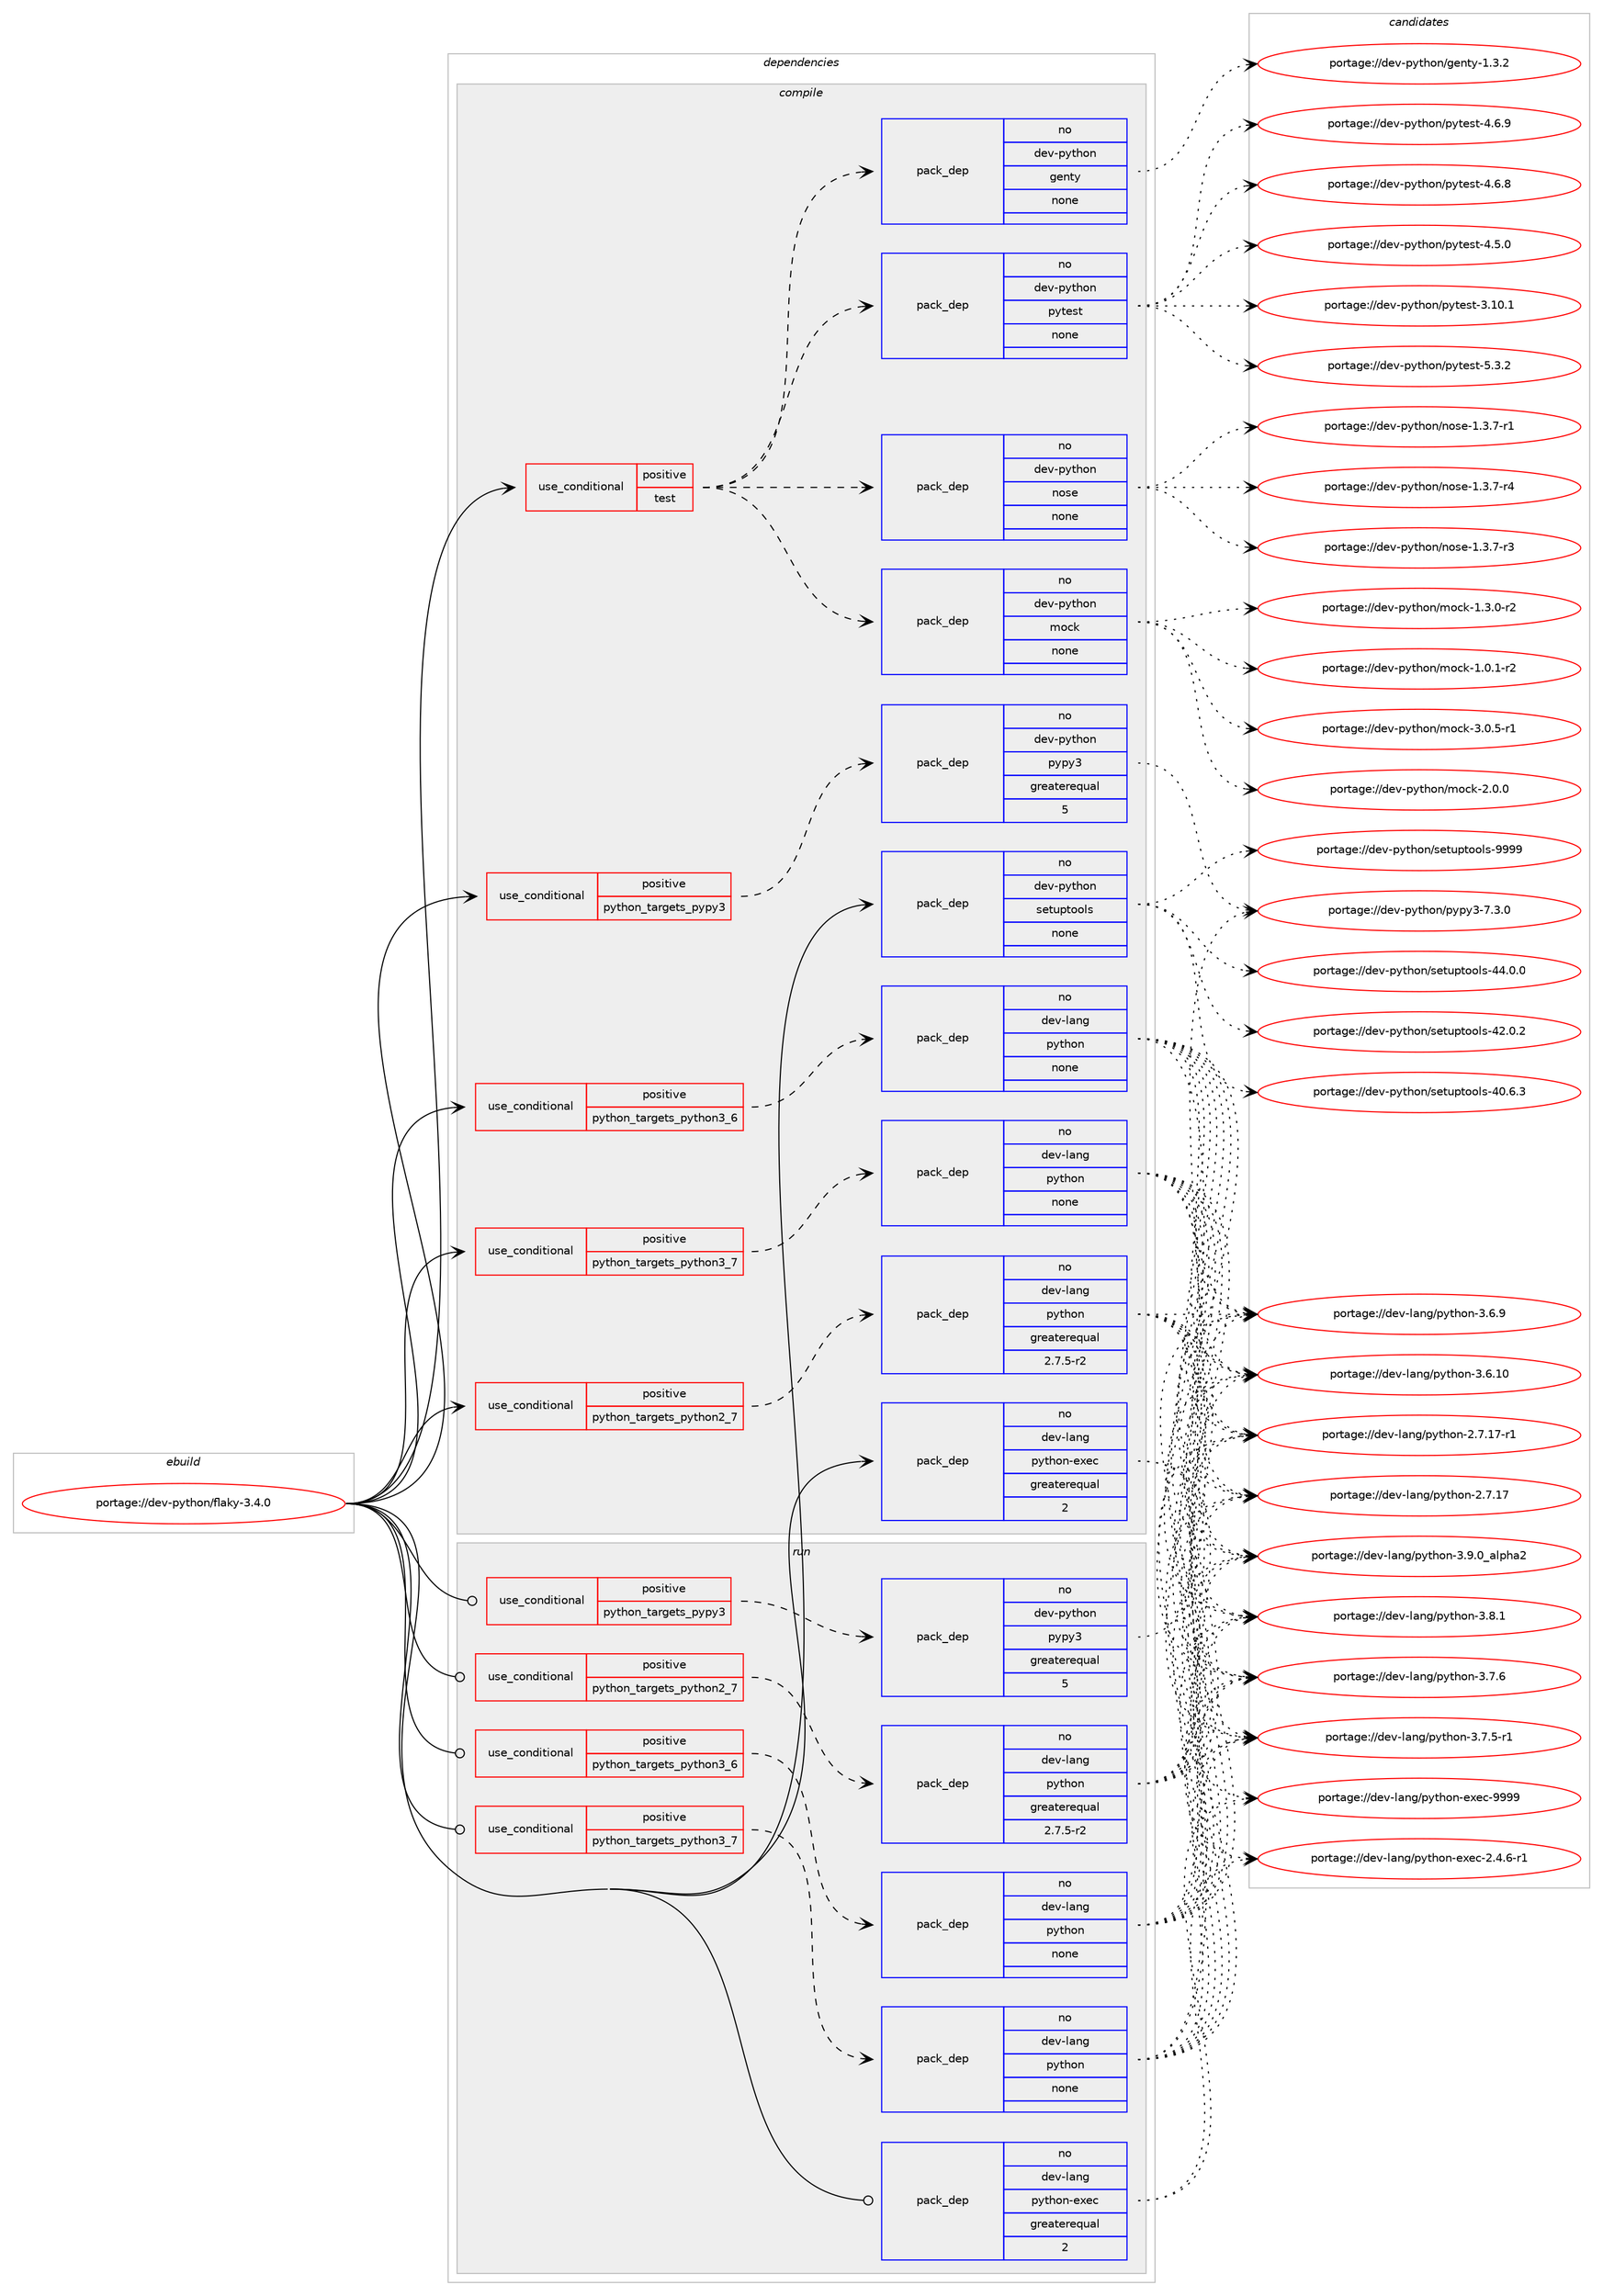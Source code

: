 digraph prolog {

# *************
# Graph options
# *************

newrank=true;
concentrate=true;
compound=true;
graph [rankdir=LR,fontname=Helvetica,fontsize=10,ranksep=1.5];#, ranksep=2.5, nodesep=0.2];
edge  [arrowhead=vee];
node  [fontname=Helvetica,fontsize=10];

# **********
# The ebuild
# **********

subgraph cluster_leftcol {
color=gray;
label=<<i>ebuild</i>>;
id [label="portage://dev-python/flaky-3.4.0", color=red, width=4, href="../dev-python/flaky-3.4.0.svg"];
}

# ****************
# The dependencies
# ****************

subgraph cluster_midcol {
color=gray;
label=<<i>dependencies</i>>;
subgraph cluster_compile {
fillcolor="#eeeeee";
style=filled;
label=<<i>compile</i>>;
subgraph cond115974 {
dependency461238 [label=<<TABLE BORDER="0" CELLBORDER="1" CELLSPACING="0" CELLPADDING="4"><TR><TD ROWSPAN="3" CELLPADDING="10">use_conditional</TD></TR><TR><TD>positive</TD></TR><TR><TD>python_targets_pypy3</TD></TR></TABLE>>, shape=none, color=red];
subgraph pack340274 {
dependency461239 [label=<<TABLE BORDER="0" CELLBORDER="1" CELLSPACING="0" CELLPADDING="4" WIDTH="220"><TR><TD ROWSPAN="6" CELLPADDING="30">pack_dep</TD></TR><TR><TD WIDTH="110">no</TD></TR><TR><TD>dev-python</TD></TR><TR><TD>pypy3</TD></TR><TR><TD>greaterequal</TD></TR><TR><TD>5</TD></TR></TABLE>>, shape=none, color=blue];
}
dependency461238:e -> dependency461239:w [weight=20,style="dashed",arrowhead="vee"];
}
id:e -> dependency461238:w [weight=20,style="solid",arrowhead="vee"];
subgraph cond115975 {
dependency461240 [label=<<TABLE BORDER="0" CELLBORDER="1" CELLSPACING="0" CELLPADDING="4"><TR><TD ROWSPAN="3" CELLPADDING="10">use_conditional</TD></TR><TR><TD>positive</TD></TR><TR><TD>python_targets_python2_7</TD></TR></TABLE>>, shape=none, color=red];
subgraph pack340275 {
dependency461241 [label=<<TABLE BORDER="0" CELLBORDER="1" CELLSPACING="0" CELLPADDING="4" WIDTH="220"><TR><TD ROWSPAN="6" CELLPADDING="30">pack_dep</TD></TR><TR><TD WIDTH="110">no</TD></TR><TR><TD>dev-lang</TD></TR><TR><TD>python</TD></TR><TR><TD>greaterequal</TD></TR><TR><TD>2.7.5-r2</TD></TR></TABLE>>, shape=none, color=blue];
}
dependency461240:e -> dependency461241:w [weight=20,style="dashed",arrowhead="vee"];
}
id:e -> dependency461240:w [weight=20,style="solid",arrowhead="vee"];
subgraph cond115976 {
dependency461242 [label=<<TABLE BORDER="0" CELLBORDER="1" CELLSPACING="0" CELLPADDING="4"><TR><TD ROWSPAN="3" CELLPADDING="10">use_conditional</TD></TR><TR><TD>positive</TD></TR><TR><TD>python_targets_python3_6</TD></TR></TABLE>>, shape=none, color=red];
subgraph pack340276 {
dependency461243 [label=<<TABLE BORDER="0" CELLBORDER="1" CELLSPACING="0" CELLPADDING="4" WIDTH="220"><TR><TD ROWSPAN="6" CELLPADDING="30">pack_dep</TD></TR><TR><TD WIDTH="110">no</TD></TR><TR><TD>dev-lang</TD></TR><TR><TD>python</TD></TR><TR><TD>none</TD></TR><TR><TD></TD></TR></TABLE>>, shape=none, color=blue];
}
dependency461242:e -> dependency461243:w [weight=20,style="dashed",arrowhead="vee"];
}
id:e -> dependency461242:w [weight=20,style="solid",arrowhead="vee"];
subgraph cond115977 {
dependency461244 [label=<<TABLE BORDER="0" CELLBORDER="1" CELLSPACING="0" CELLPADDING="4"><TR><TD ROWSPAN="3" CELLPADDING="10">use_conditional</TD></TR><TR><TD>positive</TD></TR><TR><TD>python_targets_python3_7</TD></TR></TABLE>>, shape=none, color=red];
subgraph pack340277 {
dependency461245 [label=<<TABLE BORDER="0" CELLBORDER="1" CELLSPACING="0" CELLPADDING="4" WIDTH="220"><TR><TD ROWSPAN="6" CELLPADDING="30">pack_dep</TD></TR><TR><TD WIDTH="110">no</TD></TR><TR><TD>dev-lang</TD></TR><TR><TD>python</TD></TR><TR><TD>none</TD></TR><TR><TD></TD></TR></TABLE>>, shape=none, color=blue];
}
dependency461244:e -> dependency461245:w [weight=20,style="dashed",arrowhead="vee"];
}
id:e -> dependency461244:w [weight=20,style="solid",arrowhead="vee"];
subgraph cond115978 {
dependency461246 [label=<<TABLE BORDER="0" CELLBORDER="1" CELLSPACING="0" CELLPADDING="4"><TR><TD ROWSPAN="3" CELLPADDING="10">use_conditional</TD></TR><TR><TD>positive</TD></TR><TR><TD>test</TD></TR></TABLE>>, shape=none, color=red];
subgraph pack340278 {
dependency461247 [label=<<TABLE BORDER="0" CELLBORDER="1" CELLSPACING="0" CELLPADDING="4" WIDTH="220"><TR><TD ROWSPAN="6" CELLPADDING="30">pack_dep</TD></TR><TR><TD WIDTH="110">no</TD></TR><TR><TD>dev-python</TD></TR><TR><TD>genty</TD></TR><TR><TD>none</TD></TR><TR><TD></TD></TR></TABLE>>, shape=none, color=blue];
}
dependency461246:e -> dependency461247:w [weight=20,style="dashed",arrowhead="vee"];
subgraph pack340279 {
dependency461248 [label=<<TABLE BORDER="0" CELLBORDER="1" CELLSPACING="0" CELLPADDING="4" WIDTH="220"><TR><TD ROWSPAN="6" CELLPADDING="30">pack_dep</TD></TR><TR><TD WIDTH="110">no</TD></TR><TR><TD>dev-python</TD></TR><TR><TD>mock</TD></TR><TR><TD>none</TD></TR><TR><TD></TD></TR></TABLE>>, shape=none, color=blue];
}
dependency461246:e -> dependency461248:w [weight=20,style="dashed",arrowhead="vee"];
subgraph pack340280 {
dependency461249 [label=<<TABLE BORDER="0" CELLBORDER="1" CELLSPACING="0" CELLPADDING="4" WIDTH="220"><TR><TD ROWSPAN="6" CELLPADDING="30">pack_dep</TD></TR><TR><TD WIDTH="110">no</TD></TR><TR><TD>dev-python</TD></TR><TR><TD>nose</TD></TR><TR><TD>none</TD></TR><TR><TD></TD></TR></TABLE>>, shape=none, color=blue];
}
dependency461246:e -> dependency461249:w [weight=20,style="dashed",arrowhead="vee"];
subgraph pack340281 {
dependency461250 [label=<<TABLE BORDER="0" CELLBORDER="1" CELLSPACING="0" CELLPADDING="4" WIDTH="220"><TR><TD ROWSPAN="6" CELLPADDING="30">pack_dep</TD></TR><TR><TD WIDTH="110">no</TD></TR><TR><TD>dev-python</TD></TR><TR><TD>pytest</TD></TR><TR><TD>none</TD></TR><TR><TD></TD></TR></TABLE>>, shape=none, color=blue];
}
dependency461246:e -> dependency461250:w [weight=20,style="dashed",arrowhead="vee"];
}
id:e -> dependency461246:w [weight=20,style="solid",arrowhead="vee"];
subgraph pack340282 {
dependency461251 [label=<<TABLE BORDER="0" CELLBORDER="1" CELLSPACING="0" CELLPADDING="4" WIDTH="220"><TR><TD ROWSPAN="6" CELLPADDING="30">pack_dep</TD></TR><TR><TD WIDTH="110">no</TD></TR><TR><TD>dev-lang</TD></TR><TR><TD>python-exec</TD></TR><TR><TD>greaterequal</TD></TR><TR><TD>2</TD></TR></TABLE>>, shape=none, color=blue];
}
id:e -> dependency461251:w [weight=20,style="solid",arrowhead="vee"];
subgraph pack340283 {
dependency461252 [label=<<TABLE BORDER="0" CELLBORDER="1" CELLSPACING="0" CELLPADDING="4" WIDTH="220"><TR><TD ROWSPAN="6" CELLPADDING="30">pack_dep</TD></TR><TR><TD WIDTH="110">no</TD></TR><TR><TD>dev-python</TD></TR><TR><TD>setuptools</TD></TR><TR><TD>none</TD></TR><TR><TD></TD></TR></TABLE>>, shape=none, color=blue];
}
id:e -> dependency461252:w [weight=20,style="solid",arrowhead="vee"];
}
subgraph cluster_compileandrun {
fillcolor="#eeeeee";
style=filled;
label=<<i>compile and run</i>>;
}
subgraph cluster_run {
fillcolor="#eeeeee";
style=filled;
label=<<i>run</i>>;
subgraph cond115979 {
dependency461253 [label=<<TABLE BORDER="0" CELLBORDER="1" CELLSPACING="0" CELLPADDING="4"><TR><TD ROWSPAN="3" CELLPADDING="10">use_conditional</TD></TR><TR><TD>positive</TD></TR><TR><TD>python_targets_pypy3</TD></TR></TABLE>>, shape=none, color=red];
subgraph pack340284 {
dependency461254 [label=<<TABLE BORDER="0" CELLBORDER="1" CELLSPACING="0" CELLPADDING="4" WIDTH="220"><TR><TD ROWSPAN="6" CELLPADDING="30">pack_dep</TD></TR><TR><TD WIDTH="110">no</TD></TR><TR><TD>dev-python</TD></TR><TR><TD>pypy3</TD></TR><TR><TD>greaterequal</TD></TR><TR><TD>5</TD></TR></TABLE>>, shape=none, color=blue];
}
dependency461253:e -> dependency461254:w [weight=20,style="dashed",arrowhead="vee"];
}
id:e -> dependency461253:w [weight=20,style="solid",arrowhead="odot"];
subgraph cond115980 {
dependency461255 [label=<<TABLE BORDER="0" CELLBORDER="1" CELLSPACING="0" CELLPADDING="4"><TR><TD ROWSPAN="3" CELLPADDING="10">use_conditional</TD></TR><TR><TD>positive</TD></TR><TR><TD>python_targets_python2_7</TD></TR></TABLE>>, shape=none, color=red];
subgraph pack340285 {
dependency461256 [label=<<TABLE BORDER="0" CELLBORDER="1" CELLSPACING="0" CELLPADDING="4" WIDTH="220"><TR><TD ROWSPAN="6" CELLPADDING="30">pack_dep</TD></TR><TR><TD WIDTH="110">no</TD></TR><TR><TD>dev-lang</TD></TR><TR><TD>python</TD></TR><TR><TD>greaterequal</TD></TR><TR><TD>2.7.5-r2</TD></TR></TABLE>>, shape=none, color=blue];
}
dependency461255:e -> dependency461256:w [weight=20,style="dashed",arrowhead="vee"];
}
id:e -> dependency461255:w [weight=20,style="solid",arrowhead="odot"];
subgraph cond115981 {
dependency461257 [label=<<TABLE BORDER="0" CELLBORDER="1" CELLSPACING="0" CELLPADDING="4"><TR><TD ROWSPAN="3" CELLPADDING="10">use_conditional</TD></TR><TR><TD>positive</TD></TR><TR><TD>python_targets_python3_6</TD></TR></TABLE>>, shape=none, color=red];
subgraph pack340286 {
dependency461258 [label=<<TABLE BORDER="0" CELLBORDER="1" CELLSPACING="0" CELLPADDING="4" WIDTH="220"><TR><TD ROWSPAN="6" CELLPADDING="30">pack_dep</TD></TR><TR><TD WIDTH="110">no</TD></TR><TR><TD>dev-lang</TD></TR><TR><TD>python</TD></TR><TR><TD>none</TD></TR><TR><TD></TD></TR></TABLE>>, shape=none, color=blue];
}
dependency461257:e -> dependency461258:w [weight=20,style="dashed",arrowhead="vee"];
}
id:e -> dependency461257:w [weight=20,style="solid",arrowhead="odot"];
subgraph cond115982 {
dependency461259 [label=<<TABLE BORDER="0" CELLBORDER="1" CELLSPACING="0" CELLPADDING="4"><TR><TD ROWSPAN="3" CELLPADDING="10">use_conditional</TD></TR><TR><TD>positive</TD></TR><TR><TD>python_targets_python3_7</TD></TR></TABLE>>, shape=none, color=red];
subgraph pack340287 {
dependency461260 [label=<<TABLE BORDER="0" CELLBORDER="1" CELLSPACING="0" CELLPADDING="4" WIDTH="220"><TR><TD ROWSPAN="6" CELLPADDING="30">pack_dep</TD></TR><TR><TD WIDTH="110">no</TD></TR><TR><TD>dev-lang</TD></TR><TR><TD>python</TD></TR><TR><TD>none</TD></TR><TR><TD></TD></TR></TABLE>>, shape=none, color=blue];
}
dependency461259:e -> dependency461260:w [weight=20,style="dashed",arrowhead="vee"];
}
id:e -> dependency461259:w [weight=20,style="solid",arrowhead="odot"];
subgraph pack340288 {
dependency461261 [label=<<TABLE BORDER="0" CELLBORDER="1" CELLSPACING="0" CELLPADDING="4" WIDTH="220"><TR><TD ROWSPAN="6" CELLPADDING="30">pack_dep</TD></TR><TR><TD WIDTH="110">no</TD></TR><TR><TD>dev-lang</TD></TR><TR><TD>python-exec</TD></TR><TR><TD>greaterequal</TD></TR><TR><TD>2</TD></TR></TABLE>>, shape=none, color=blue];
}
id:e -> dependency461261:w [weight=20,style="solid",arrowhead="odot"];
}
}

# **************
# The candidates
# **************

subgraph cluster_choices {
rank=same;
color=gray;
label=<<i>candidates</i>>;

subgraph choice340274 {
color=black;
nodesep=1;
choice100101118451121211161041111104711212111212151455546514648 [label="portage://dev-python/pypy3-7.3.0", color=red, width=4,href="../dev-python/pypy3-7.3.0.svg"];
dependency461239:e -> choice100101118451121211161041111104711212111212151455546514648:w [style=dotted,weight="100"];
}
subgraph choice340275 {
color=black;
nodesep=1;
choice10010111845108971101034711212111610411111045514657464895971081121049750 [label="portage://dev-lang/python-3.9.0_alpha2", color=red, width=4,href="../dev-lang/python-3.9.0_alpha2.svg"];
choice100101118451089711010347112121116104111110455146564649 [label="portage://dev-lang/python-3.8.1", color=red, width=4,href="../dev-lang/python-3.8.1.svg"];
choice100101118451089711010347112121116104111110455146554654 [label="portage://dev-lang/python-3.7.6", color=red, width=4,href="../dev-lang/python-3.7.6.svg"];
choice1001011184510897110103471121211161041111104551465546534511449 [label="portage://dev-lang/python-3.7.5-r1", color=red, width=4,href="../dev-lang/python-3.7.5-r1.svg"];
choice100101118451089711010347112121116104111110455146544657 [label="portage://dev-lang/python-3.6.9", color=red, width=4,href="../dev-lang/python-3.6.9.svg"];
choice10010111845108971101034711212111610411111045514654464948 [label="portage://dev-lang/python-3.6.10", color=red, width=4,href="../dev-lang/python-3.6.10.svg"];
choice100101118451089711010347112121116104111110455046554649554511449 [label="portage://dev-lang/python-2.7.17-r1", color=red, width=4,href="../dev-lang/python-2.7.17-r1.svg"];
choice10010111845108971101034711212111610411111045504655464955 [label="portage://dev-lang/python-2.7.17", color=red, width=4,href="../dev-lang/python-2.7.17.svg"];
dependency461241:e -> choice10010111845108971101034711212111610411111045514657464895971081121049750:w [style=dotted,weight="100"];
dependency461241:e -> choice100101118451089711010347112121116104111110455146564649:w [style=dotted,weight="100"];
dependency461241:e -> choice100101118451089711010347112121116104111110455146554654:w [style=dotted,weight="100"];
dependency461241:e -> choice1001011184510897110103471121211161041111104551465546534511449:w [style=dotted,weight="100"];
dependency461241:e -> choice100101118451089711010347112121116104111110455146544657:w [style=dotted,weight="100"];
dependency461241:e -> choice10010111845108971101034711212111610411111045514654464948:w [style=dotted,weight="100"];
dependency461241:e -> choice100101118451089711010347112121116104111110455046554649554511449:w [style=dotted,weight="100"];
dependency461241:e -> choice10010111845108971101034711212111610411111045504655464955:w [style=dotted,weight="100"];
}
subgraph choice340276 {
color=black;
nodesep=1;
choice10010111845108971101034711212111610411111045514657464895971081121049750 [label="portage://dev-lang/python-3.9.0_alpha2", color=red, width=4,href="../dev-lang/python-3.9.0_alpha2.svg"];
choice100101118451089711010347112121116104111110455146564649 [label="portage://dev-lang/python-3.8.1", color=red, width=4,href="../dev-lang/python-3.8.1.svg"];
choice100101118451089711010347112121116104111110455146554654 [label="portage://dev-lang/python-3.7.6", color=red, width=4,href="../dev-lang/python-3.7.6.svg"];
choice1001011184510897110103471121211161041111104551465546534511449 [label="portage://dev-lang/python-3.7.5-r1", color=red, width=4,href="../dev-lang/python-3.7.5-r1.svg"];
choice100101118451089711010347112121116104111110455146544657 [label="portage://dev-lang/python-3.6.9", color=red, width=4,href="../dev-lang/python-3.6.9.svg"];
choice10010111845108971101034711212111610411111045514654464948 [label="portage://dev-lang/python-3.6.10", color=red, width=4,href="../dev-lang/python-3.6.10.svg"];
choice100101118451089711010347112121116104111110455046554649554511449 [label="portage://dev-lang/python-2.7.17-r1", color=red, width=4,href="../dev-lang/python-2.7.17-r1.svg"];
choice10010111845108971101034711212111610411111045504655464955 [label="portage://dev-lang/python-2.7.17", color=red, width=4,href="../dev-lang/python-2.7.17.svg"];
dependency461243:e -> choice10010111845108971101034711212111610411111045514657464895971081121049750:w [style=dotted,weight="100"];
dependency461243:e -> choice100101118451089711010347112121116104111110455146564649:w [style=dotted,weight="100"];
dependency461243:e -> choice100101118451089711010347112121116104111110455146554654:w [style=dotted,weight="100"];
dependency461243:e -> choice1001011184510897110103471121211161041111104551465546534511449:w [style=dotted,weight="100"];
dependency461243:e -> choice100101118451089711010347112121116104111110455146544657:w [style=dotted,weight="100"];
dependency461243:e -> choice10010111845108971101034711212111610411111045514654464948:w [style=dotted,weight="100"];
dependency461243:e -> choice100101118451089711010347112121116104111110455046554649554511449:w [style=dotted,weight="100"];
dependency461243:e -> choice10010111845108971101034711212111610411111045504655464955:w [style=dotted,weight="100"];
}
subgraph choice340277 {
color=black;
nodesep=1;
choice10010111845108971101034711212111610411111045514657464895971081121049750 [label="portage://dev-lang/python-3.9.0_alpha2", color=red, width=4,href="../dev-lang/python-3.9.0_alpha2.svg"];
choice100101118451089711010347112121116104111110455146564649 [label="portage://dev-lang/python-3.8.1", color=red, width=4,href="../dev-lang/python-3.8.1.svg"];
choice100101118451089711010347112121116104111110455146554654 [label="portage://dev-lang/python-3.7.6", color=red, width=4,href="../dev-lang/python-3.7.6.svg"];
choice1001011184510897110103471121211161041111104551465546534511449 [label="portage://dev-lang/python-3.7.5-r1", color=red, width=4,href="../dev-lang/python-3.7.5-r1.svg"];
choice100101118451089711010347112121116104111110455146544657 [label="portage://dev-lang/python-3.6.9", color=red, width=4,href="../dev-lang/python-3.6.9.svg"];
choice10010111845108971101034711212111610411111045514654464948 [label="portage://dev-lang/python-3.6.10", color=red, width=4,href="../dev-lang/python-3.6.10.svg"];
choice100101118451089711010347112121116104111110455046554649554511449 [label="portage://dev-lang/python-2.7.17-r1", color=red, width=4,href="../dev-lang/python-2.7.17-r1.svg"];
choice10010111845108971101034711212111610411111045504655464955 [label="portage://dev-lang/python-2.7.17", color=red, width=4,href="../dev-lang/python-2.7.17.svg"];
dependency461245:e -> choice10010111845108971101034711212111610411111045514657464895971081121049750:w [style=dotted,weight="100"];
dependency461245:e -> choice100101118451089711010347112121116104111110455146564649:w [style=dotted,weight="100"];
dependency461245:e -> choice100101118451089711010347112121116104111110455146554654:w [style=dotted,weight="100"];
dependency461245:e -> choice1001011184510897110103471121211161041111104551465546534511449:w [style=dotted,weight="100"];
dependency461245:e -> choice100101118451089711010347112121116104111110455146544657:w [style=dotted,weight="100"];
dependency461245:e -> choice10010111845108971101034711212111610411111045514654464948:w [style=dotted,weight="100"];
dependency461245:e -> choice100101118451089711010347112121116104111110455046554649554511449:w [style=dotted,weight="100"];
dependency461245:e -> choice10010111845108971101034711212111610411111045504655464955:w [style=dotted,weight="100"];
}
subgraph choice340278 {
color=black;
nodesep=1;
choice1001011184511212111610411111047103101110116121454946514650 [label="portage://dev-python/genty-1.3.2", color=red, width=4,href="../dev-python/genty-1.3.2.svg"];
dependency461247:e -> choice1001011184511212111610411111047103101110116121454946514650:w [style=dotted,weight="100"];
}
subgraph choice340279 {
color=black;
nodesep=1;
choice1001011184511212111610411111047109111991074551464846534511449 [label="portage://dev-python/mock-3.0.5-r1", color=red, width=4,href="../dev-python/mock-3.0.5-r1.svg"];
choice100101118451121211161041111104710911199107455046484648 [label="portage://dev-python/mock-2.0.0", color=red, width=4,href="../dev-python/mock-2.0.0.svg"];
choice1001011184511212111610411111047109111991074549465146484511450 [label="portage://dev-python/mock-1.3.0-r2", color=red, width=4,href="../dev-python/mock-1.3.0-r2.svg"];
choice1001011184511212111610411111047109111991074549464846494511450 [label="portage://dev-python/mock-1.0.1-r2", color=red, width=4,href="../dev-python/mock-1.0.1-r2.svg"];
dependency461248:e -> choice1001011184511212111610411111047109111991074551464846534511449:w [style=dotted,weight="100"];
dependency461248:e -> choice100101118451121211161041111104710911199107455046484648:w [style=dotted,weight="100"];
dependency461248:e -> choice1001011184511212111610411111047109111991074549465146484511450:w [style=dotted,weight="100"];
dependency461248:e -> choice1001011184511212111610411111047109111991074549464846494511450:w [style=dotted,weight="100"];
}
subgraph choice340280 {
color=black;
nodesep=1;
choice10010111845112121116104111110471101111151014549465146554511452 [label="portage://dev-python/nose-1.3.7-r4", color=red, width=4,href="../dev-python/nose-1.3.7-r4.svg"];
choice10010111845112121116104111110471101111151014549465146554511451 [label="portage://dev-python/nose-1.3.7-r3", color=red, width=4,href="../dev-python/nose-1.3.7-r3.svg"];
choice10010111845112121116104111110471101111151014549465146554511449 [label="portage://dev-python/nose-1.3.7-r1", color=red, width=4,href="../dev-python/nose-1.3.7-r1.svg"];
dependency461249:e -> choice10010111845112121116104111110471101111151014549465146554511452:w [style=dotted,weight="100"];
dependency461249:e -> choice10010111845112121116104111110471101111151014549465146554511451:w [style=dotted,weight="100"];
dependency461249:e -> choice10010111845112121116104111110471101111151014549465146554511449:w [style=dotted,weight="100"];
}
subgraph choice340281 {
color=black;
nodesep=1;
choice1001011184511212111610411111047112121116101115116455346514650 [label="portage://dev-python/pytest-5.3.2", color=red, width=4,href="../dev-python/pytest-5.3.2.svg"];
choice1001011184511212111610411111047112121116101115116455246544657 [label="portage://dev-python/pytest-4.6.9", color=red, width=4,href="../dev-python/pytest-4.6.9.svg"];
choice1001011184511212111610411111047112121116101115116455246544656 [label="portage://dev-python/pytest-4.6.8", color=red, width=4,href="../dev-python/pytest-4.6.8.svg"];
choice1001011184511212111610411111047112121116101115116455246534648 [label="portage://dev-python/pytest-4.5.0", color=red, width=4,href="../dev-python/pytest-4.5.0.svg"];
choice100101118451121211161041111104711212111610111511645514649484649 [label="portage://dev-python/pytest-3.10.1", color=red, width=4,href="../dev-python/pytest-3.10.1.svg"];
dependency461250:e -> choice1001011184511212111610411111047112121116101115116455346514650:w [style=dotted,weight="100"];
dependency461250:e -> choice1001011184511212111610411111047112121116101115116455246544657:w [style=dotted,weight="100"];
dependency461250:e -> choice1001011184511212111610411111047112121116101115116455246544656:w [style=dotted,weight="100"];
dependency461250:e -> choice1001011184511212111610411111047112121116101115116455246534648:w [style=dotted,weight="100"];
dependency461250:e -> choice100101118451121211161041111104711212111610111511645514649484649:w [style=dotted,weight="100"];
}
subgraph choice340282 {
color=black;
nodesep=1;
choice10010111845108971101034711212111610411111045101120101994557575757 [label="portage://dev-lang/python-exec-9999", color=red, width=4,href="../dev-lang/python-exec-9999.svg"];
choice10010111845108971101034711212111610411111045101120101994550465246544511449 [label="portage://dev-lang/python-exec-2.4.6-r1", color=red, width=4,href="../dev-lang/python-exec-2.4.6-r1.svg"];
dependency461251:e -> choice10010111845108971101034711212111610411111045101120101994557575757:w [style=dotted,weight="100"];
dependency461251:e -> choice10010111845108971101034711212111610411111045101120101994550465246544511449:w [style=dotted,weight="100"];
}
subgraph choice340283 {
color=black;
nodesep=1;
choice10010111845112121116104111110471151011161171121161111111081154557575757 [label="portage://dev-python/setuptools-9999", color=red, width=4,href="../dev-python/setuptools-9999.svg"];
choice100101118451121211161041111104711510111611711211611111110811545525246484648 [label="portage://dev-python/setuptools-44.0.0", color=red, width=4,href="../dev-python/setuptools-44.0.0.svg"];
choice100101118451121211161041111104711510111611711211611111110811545525046484650 [label="portage://dev-python/setuptools-42.0.2", color=red, width=4,href="../dev-python/setuptools-42.0.2.svg"];
choice100101118451121211161041111104711510111611711211611111110811545524846544651 [label="portage://dev-python/setuptools-40.6.3", color=red, width=4,href="../dev-python/setuptools-40.6.3.svg"];
dependency461252:e -> choice10010111845112121116104111110471151011161171121161111111081154557575757:w [style=dotted,weight="100"];
dependency461252:e -> choice100101118451121211161041111104711510111611711211611111110811545525246484648:w [style=dotted,weight="100"];
dependency461252:e -> choice100101118451121211161041111104711510111611711211611111110811545525046484650:w [style=dotted,weight="100"];
dependency461252:e -> choice100101118451121211161041111104711510111611711211611111110811545524846544651:w [style=dotted,weight="100"];
}
subgraph choice340284 {
color=black;
nodesep=1;
choice100101118451121211161041111104711212111212151455546514648 [label="portage://dev-python/pypy3-7.3.0", color=red, width=4,href="../dev-python/pypy3-7.3.0.svg"];
dependency461254:e -> choice100101118451121211161041111104711212111212151455546514648:w [style=dotted,weight="100"];
}
subgraph choice340285 {
color=black;
nodesep=1;
choice10010111845108971101034711212111610411111045514657464895971081121049750 [label="portage://dev-lang/python-3.9.0_alpha2", color=red, width=4,href="../dev-lang/python-3.9.0_alpha2.svg"];
choice100101118451089711010347112121116104111110455146564649 [label="portage://dev-lang/python-3.8.1", color=red, width=4,href="../dev-lang/python-3.8.1.svg"];
choice100101118451089711010347112121116104111110455146554654 [label="portage://dev-lang/python-3.7.6", color=red, width=4,href="../dev-lang/python-3.7.6.svg"];
choice1001011184510897110103471121211161041111104551465546534511449 [label="portage://dev-lang/python-3.7.5-r1", color=red, width=4,href="../dev-lang/python-3.7.5-r1.svg"];
choice100101118451089711010347112121116104111110455146544657 [label="portage://dev-lang/python-3.6.9", color=red, width=4,href="../dev-lang/python-3.6.9.svg"];
choice10010111845108971101034711212111610411111045514654464948 [label="portage://dev-lang/python-3.6.10", color=red, width=4,href="../dev-lang/python-3.6.10.svg"];
choice100101118451089711010347112121116104111110455046554649554511449 [label="portage://dev-lang/python-2.7.17-r1", color=red, width=4,href="../dev-lang/python-2.7.17-r1.svg"];
choice10010111845108971101034711212111610411111045504655464955 [label="portage://dev-lang/python-2.7.17", color=red, width=4,href="../dev-lang/python-2.7.17.svg"];
dependency461256:e -> choice10010111845108971101034711212111610411111045514657464895971081121049750:w [style=dotted,weight="100"];
dependency461256:e -> choice100101118451089711010347112121116104111110455146564649:w [style=dotted,weight="100"];
dependency461256:e -> choice100101118451089711010347112121116104111110455146554654:w [style=dotted,weight="100"];
dependency461256:e -> choice1001011184510897110103471121211161041111104551465546534511449:w [style=dotted,weight="100"];
dependency461256:e -> choice100101118451089711010347112121116104111110455146544657:w [style=dotted,weight="100"];
dependency461256:e -> choice10010111845108971101034711212111610411111045514654464948:w [style=dotted,weight="100"];
dependency461256:e -> choice100101118451089711010347112121116104111110455046554649554511449:w [style=dotted,weight="100"];
dependency461256:e -> choice10010111845108971101034711212111610411111045504655464955:w [style=dotted,weight="100"];
}
subgraph choice340286 {
color=black;
nodesep=1;
choice10010111845108971101034711212111610411111045514657464895971081121049750 [label="portage://dev-lang/python-3.9.0_alpha2", color=red, width=4,href="../dev-lang/python-3.9.0_alpha2.svg"];
choice100101118451089711010347112121116104111110455146564649 [label="portage://dev-lang/python-3.8.1", color=red, width=4,href="../dev-lang/python-3.8.1.svg"];
choice100101118451089711010347112121116104111110455146554654 [label="portage://dev-lang/python-3.7.6", color=red, width=4,href="../dev-lang/python-3.7.6.svg"];
choice1001011184510897110103471121211161041111104551465546534511449 [label="portage://dev-lang/python-3.7.5-r1", color=red, width=4,href="../dev-lang/python-3.7.5-r1.svg"];
choice100101118451089711010347112121116104111110455146544657 [label="portage://dev-lang/python-3.6.9", color=red, width=4,href="../dev-lang/python-3.6.9.svg"];
choice10010111845108971101034711212111610411111045514654464948 [label="portage://dev-lang/python-3.6.10", color=red, width=4,href="../dev-lang/python-3.6.10.svg"];
choice100101118451089711010347112121116104111110455046554649554511449 [label="portage://dev-lang/python-2.7.17-r1", color=red, width=4,href="../dev-lang/python-2.7.17-r1.svg"];
choice10010111845108971101034711212111610411111045504655464955 [label="portage://dev-lang/python-2.7.17", color=red, width=4,href="../dev-lang/python-2.7.17.svg"];
dependency461258:e -> choice10010111845108971101034711212111610411111045514657464895971081121049750:w [style=dotted,weight="100"];
dependency461258:e -> choice100101118451089711010347112121116104111110455146564649:w [style=dotted,weight="100"];
dependency461258:e -> choice100101118451089711010347112121116104111110455146554654:w [style=dotted,weight="100"];
dependency461258:e -> choice1001011184510897110103471121211161041111104551465546534511449:w [style=dotted,weight="100"];
dependency461258:e -> choice100101118451089711010347112121116104111110455146544657:w [style=dotted,weight="100"];
dependency461258:e -> choice10010111845108971101034711212111610411111045514654464948:w [style=dotted,weight="100"];
dependency461258:e -> choice100101118451089711010347112121116104111110455046554649554511449:w [style=dotted,weight="100"];
dependency461258:e -> choice10010111845108971101034711212111610411111045504655464955:w [style=dotted,weight="100"];
}
subgraph choice340287 {
color=black;
nodesep=1;
choice10010111845108971101034711212111610411111045514657464895971081121049750 [label="portage://dev-lang/python-3.9.0_alpha2", color=red, width=4,href="../dev-lang/python-3.9.0_alpha2.svg"];
choice100101118451089711010347112121116104111110455146564649 [label="portage://dev-lang/python-3.8.1", color=red, width=4,href="../dev-lang/python-3.8.1.svg"];
choice100101118451089711010347112121116104111110455146554654 [label="portage://dev-lang/python-3.7.6", color=red, width=4,href="../dev-lang/python-3.7.6.svg"];
choice1001011184510897110103471121211161041111104551465546534511449 [label="portage://dev-lang/python-3.7.5-r1", color=red, width=4,href="../dev-lang/python-3.7.5-r1.svg"];
choice100101118451089711010347112121116104111110455146544657 [label="portage://dev-lang/python-3.6.9", color=red, width=4,href="../dev-lang/python-3.6.9.svg"];
choice10010111845108971101034711212111610411111045514654464948 [label="portage://dev-lang/python-3.6.10", color=red, width=4,href="../dev-lang/python-3.6.10.svg"];
choice100101118451089711010347112121116104111110455046554649554511449 [label="portage://dev-lang/python-2.7.17-r1", color=red, width=4,href="../dev-lang/python-2.7.17-r1.svg"];
choice10010111845108971101034711212111610411111045504655464955 [label="portage://dev-lang/python-2.7.17", color=red, width=4,href="../dev-lang/python-2.7.17.svg"];
dependency461260:e -> choice10010111845108971101034711212111610411111045514657464895971081121049750:w [style=dotted,weight="100"];
dependency461260:e -> choice100101118451089711010347112121116104111110455146564649:w [style=dotted,weight="100"];
dependency461260:e -> choice100101118451089711010347112121116104111110455146554654:w [style=dotted,weight="100"];
dependency461260:e -> choice1001011184510897110103471121211161041111104551465546534511449:w [style=dotted,weight="100"];
dependency461260:e -> choice100101118451089711010347112121116104111110455146544657:w [style=dotted,weight="100"];
dependency461260:e -> choice10010111845108971101034711212111610411111045514654464948:w [style=dotted,weight="100"];
dependency461260:e -> choice100101118451089711010347112121116104111110455046554649554511449:w [style=dotted,weight="100"];
dependency461260:e -> choice10010111845108971101034711212111610411111045504655464955:w [style=dotted,weight="100"];
}
subgraph choice340288 {
color=black;
nodesep=1;
choice10010111845108971101034711212111610411111045101120101994557575757 [label="portage://dev-lang/python-exec-9999", color=red, width=4,href="../dev-lang/python-exec-9999.svg"];
choice10010111845108971101034711212111610411111045101120101994550465246544511449 [label="portage://dev-lang/python-exec-2.4.6-r1", color=red, width=4,href="../dev-lang/python-exec-2.4.6-r1.svg"];
dependency461261:e -> choice10010111845108971101034711212111610411111045101120101994557575757:w [style=dotted,weight="100"];
dependency461261:e -> choice10010111845108971101034711212111610411111045101120101994550465246544511449:w [style=dotted,weight="100"];
}
}

}
